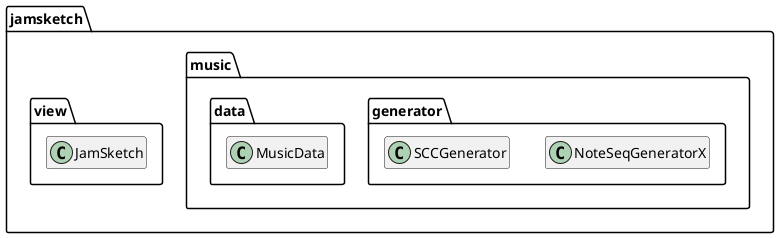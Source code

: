 @startuml
'https://plantuml.com/class-diagram
hide empty members

package "jamsketch" {
    package "music" {
        package "generator" {
            class NoteSeqGeneratorX
            class SCCGenerator
        }
        package "data" {
            class MusicData
        }
    }
    package "view" {
        class JamSketch
    }
}

@enduml